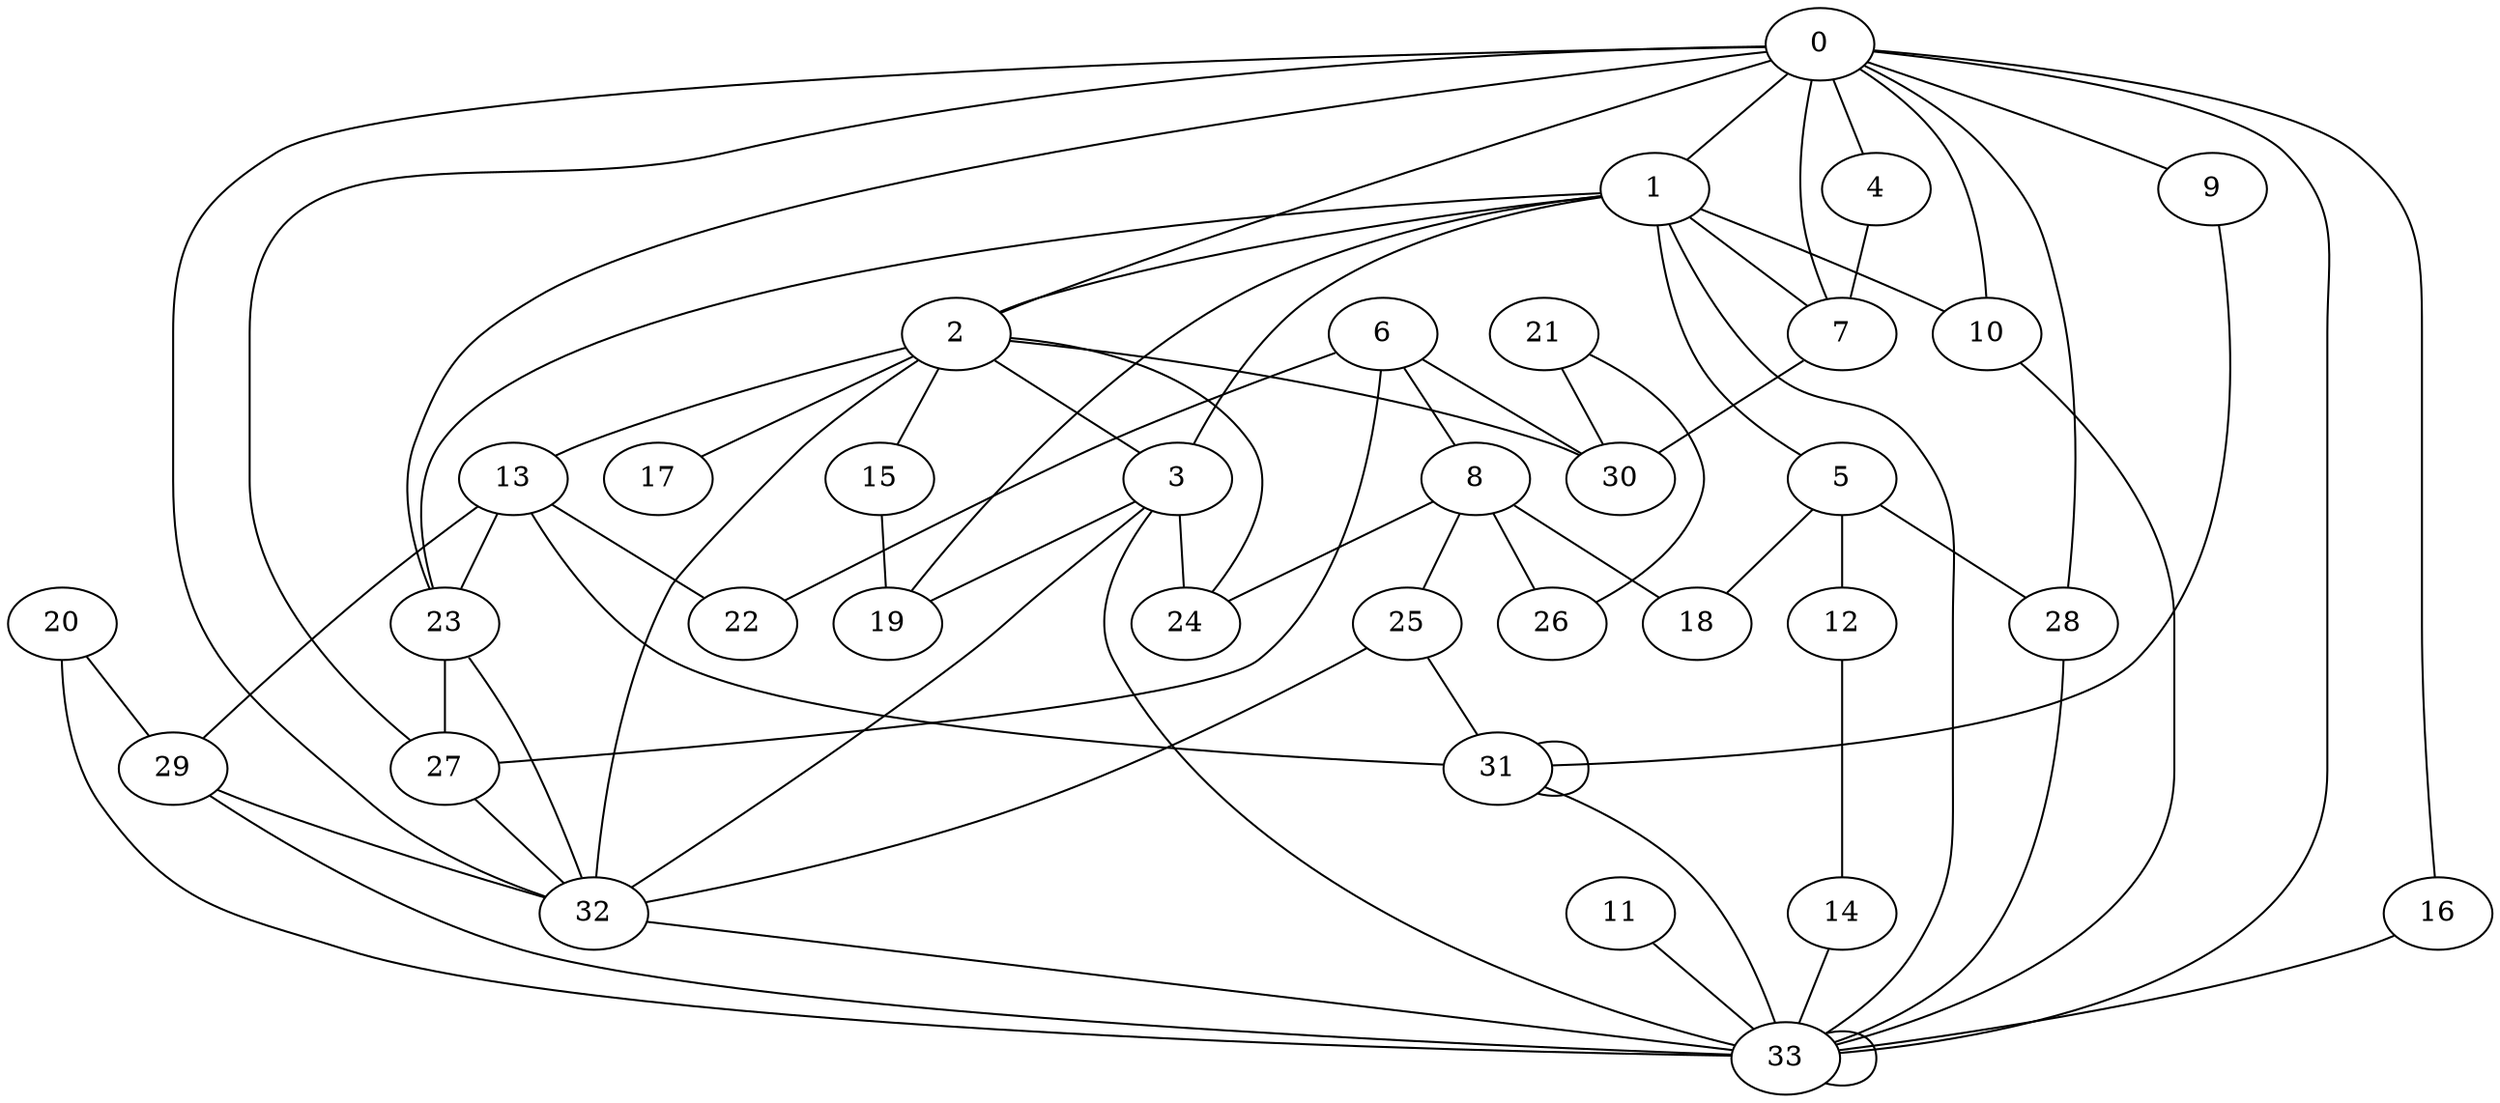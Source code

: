 graph  {
0;
1;
2;
3;
4;
5;
6;
7;
8;
9;
10;
11;
12;
13;
14;
15;
16;
17;
18;
19;
20;
21;
22;
23;
24;
25;
26;
27;
28;
29;
30;
31;
32;
33;
0 -- 4;
0 -- 16;
0 -- 28;
0 -- 27;
0 -- 33;
0 -- 32;
0 -- 10;
0 -- 2;
0 -- 23;
0 -- 1;
0 -- 9;
0 -- 7;
1 -- 19;
1 -- 7;
1 -- 5;
1 -- 3;
1 -- 10;
1 -- 23;
1 -- 2;
1 -- 33;
2 -- 17;
2 -- 13;
2 -- 32;
2 -- 15;
2 -- 3;
2 -- 24;
2 -- 30;
3 -- 32;
3 -- 24;
3 -- 19;
3 -- 33;
4 -- 7;
5 -- 12;
5 -- 28;
5 -- 18;
6 -- 22;
6 -- 8;
6 -- 27;
6 -- 30;
7 -- 30;
8 -- 18;
8 -- 24;
8 -- 26;
8 -- 25;
9 -- 31;
10 -- 33;
11 -- 33;
12 -- 14;
13 -- 29;
13 -- 31;
13 -- 22;
13 -- 23;
14 -- 33;
15 -- 19;
16 -- 33;
20 -- 29;
20 -- 33;
21 -- 26;
21 -- 30;
23 -- 32;
23 -- 27;
25 -- 31;
25 -- 32;
27 -- 32;
28 -- 33;
29 -- 32;
29 -- 33;
31 -- 31;
31 -- 33;
32 -- 33;
33 -- 33;
}
